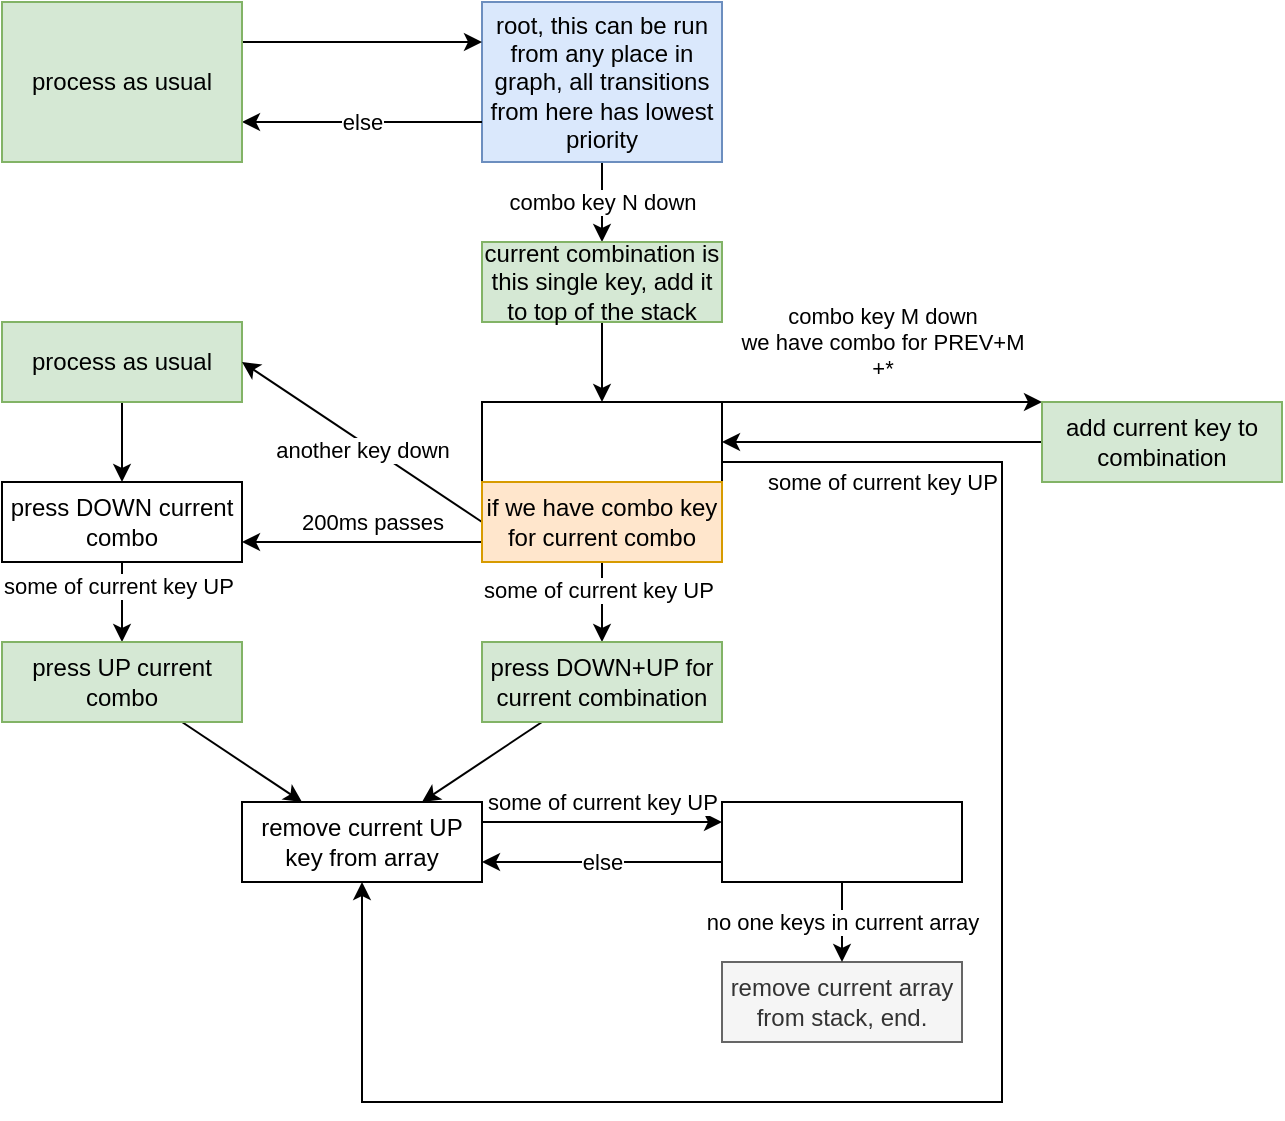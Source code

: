 <mxfile version="13.7.3" type="github">
  <diagram id="I-GsIGOzujkdGy-dldfp" name="Page-1">
    <mxGraphModel dx="-39" dy="1140" grid="1" gridSize="10" guides="1" tooltips="1" connect="1" arrows="1" fold="1" page="1" pageScale="1" pageWidth="850" pageHeight="1100" math="0" shadow="0">
      <root>
        <mxCell id="0" />
        <mxCell id="1" parent="0" />
        <mxCell id="3cy7uIy2D0ZZn0zKqhlk-1" value="&lt;div&gt;combo key N down&lt;/div&gt;" style="rounded=0;orthogonalLoop=1;jettySize=auto;html=1;" edge="1" parent="1" source="9FikOTbZSqQ_IjJCwpM8-122" target="9FikOTbZSqQ_IjJCwpM8-132">
          <mxGeometry relative="1" as="geometry">
            <mxPoint x="1420" y="280" as="targetPoint" />
          </mxGeometry>
        </mxCell>
        <mxCell id="9FikOTbZSqQ_IjJCwpM8-122" value="root, this can be run from any place in graph, all transitions from here has lowest priority" style="rounded=0;whiteSpace=wrap;html=1;fillColor=#dae8fc;strokeColor=#6c8ebf;" parent="1" vertex="1">
          <mxGeometry x="1360" y="40" width="120" height="80" as="geometry" />
        </mxCell>
        <mxCell id="9FikOTbZSqQ_IjJCwpM8-123" value="remove current array from stack, end." style="rounded=0;whiteSpace=wrap;html=1;fillColor=#f5f5f5;strokeColor=#666666;fontColor=#333333;" parent="1" vertex="1">
          <mxGeometry x="1480" y="520" width="120" height="40" as="geometry" />
        </mxCell>
        <mxCell id="3cy7uIy2D0ZZn0zKqhlk-67" style="edgeStyle=orthogonalEdgeStyle;rounded=0;orthogonalLoop=1;jettySize=auto;html=1;" edge="1" parent="1" source="9FikOTbZSqQ_IjJCwpM8-124" target="9FikOTbZSqQ_IjJCwpM8-125">
          <mxGeometry relative="1" as="geometry">
            <Array as="points">
              <mxPoint x="1620" y="270" />
              <mxPoint x="1620" y="590" />
              <mxPoint x="1300" y="590" />
            </Array>
          </mxGeometry>
        </mxCell>
        <mxCell id="3cy7uIy2D0ZZn0zKqhlk-68" value="some of current key UP" style="edgeLabel;html=1;align=center;verticalAlign=middle;resizable=0;points=[];" vertex="1" connectable="0" parent="3cy7uIy2D0ZZn0zKqhlk-67">
          <mxGeometry x="-0.685" y="-50" relative="1" as="geometry">
            <mxPoint x="-10" y="10" as="offset" />
          </mxGeometry>
        </mxCell>
        <mxCell id="9FikOTbZSqQ_IjJCwpM8-124" value="" style="rounded=0;whiteSpace=wrap;html=1;" parent="1" vertex="1">
          <mxGeometry x="1360" y="240" width="120" height="40" as="geometry" />
        </mxCell>
        <mxCell id="3cy7uIy2D0ZZn0zKqhlk-58" style="edgeStyle=none;rounded=0;orthogonalLoop=1;jettySize=auto;html=1;entryX=0;entryY=0.25;entryDx=0;entryDy=0;exitX=1;exitY=0.25;exitDx=0;exitDy=0;" edge="1" parent="1" source="9FikOTbZSqQ_IjJCwpM8-125" target="9FikOTbZSqQ_IjJCwpM8-126">
          <mxGeometry relative="1" as="geometry" />
        </mxCell>
        <mxCell id="3cy7uIy2D0ZZn0zKqhlk-59" value="some of current key UP" style="edgeLabel;html=1;align=center;verticalAlign=middle;resizable=0;points=[];" vertex="1" connectable="0" parent="3cy7uIy2D0ZZn0zKqhlk-58">
          <mxGeometry x="-0.467" y="-3" relative="1" as="geometry">
            <mxPoint x="28" y="-13" as="offset" />
          </mxGeometry>
        </mxCell>
        <mxCell id="9FikOTbZSqQ_IjJCwpM8-125" value="remove current UP key from array" style="rounded=0;whiteSpace=wrap;html=1;" parent="1" vertex="1">
          <mxGeometry x="1240" y="440" width="120" height="40" as="geometry" />
        </mxCell>
        <mxCell id="3cy7uIy2D0ZZn0zKqhlk-60" style="edgeStyle=none;rounded=0;orthogonalLoop=1;jettySize=auto;html=1;exitX=0;exitY=0.75;exitDx=0;exitDy=0;entryX=1;entryY=0.75;entryDx=0;entryDy=0;" edge="1" parent="1" source="9FikOTbZSqQ_IjJCwpM8-126" target="9FikOTbZSqQ_IjJCwpM8-125">
          <mxGeometry relative="1" as="geometry" />
        </mxCell>
        <mxCell id="3cy7uIy2D0ZZn0zKqhlk-61" value="else" style="edgeLabel;html=1;align=center;verticalAlign=middle;resizable=0;points=[];" vertex="1" connectable="0" parent="3cy7uIy2D0ZZn0zKqhlk-60">
          <mxGeometry x="0.317" y="1" relative="1" as="geometry">
            <mxPoint x="19" y="-1" as="offset" />
          </mxGeometry>
        </mxCell>
        <mxCell id="3cy7uIy2D0ZZn0zKqhlk-62" value="no one keys in current array" style="edgeStyle=none;rounded=0;orthogonalLoop=1;jettySize=auto;html=1;" edge="1" parent="1" source="9FikOTbZSqQ_IjJCwpM8-126" target="9FikOTbZSqQ_IjJCwpM8-123">
          <mxGeometry relative="1" as="geometry" />
        </mxCell>
        <mxCell id="9FikOTbZSqQ_IjJCwpM8-126" value="" style="rounded=0;whiteSpace=wrap;html=1;" parent="1" vertex="1">
          <mxGeometry x="1480" y="440" width="120" height="40" as="geometry" />
        </mxCell>
        <mxCell id="3cy7uIy2D0ZZn0zKqhlk-63" style="edgeStyle=none;rounded=0;orthogonalLoop=1;jettySize=auto;html=1;" edge="1" parent="1" source="9FikOTbZSqQ_IjJCwpM8-132" target="9FikOTbZSqQ_IjJCwpM8-124">
          <mxGeometry relative="1" as="geometry" />
        </mxCell>
        <mxCell id="9FikOTbZSqQ_IjJCwpM8-132" value="current combination is this single key, add it to top of the stack" style="rounded=0;whiteSpace=wrap;html=1;fillColor=#d5e8d4;strokeColor=#82b366;" parent="1" vertex="1">
          <mxGeometry x="1360" y="160" width="120" height="40" as="geometry" />
        </mxCell>
        <mxCell id="3cy7uIy2D0ZZn0zKqhlk-65" style="edgeStyle=none;rounded=0;orthogonalLoop=1;jettySize=auto;html=1;" edge="1" parent="1" source="9FikOTbZSqQ_IjJCwpM8-134" target="3cy7uIy2D0ZZn0zKqhlk-14">
          <mxGeometry relative="1" as="geometry" />
        </mxCell>
        <mxCell id="9FikOTbZSqQ_IjJCwpM8-134" value="process as usual" style="rounded=0;whiteSpace=wrap;html=1;fillColor=#d5e8d4;strokeColor=#82b366;" parent="1" vertex="1">
          <mxGeometry x="1120" y="200" width="120" height="40" as="geometry" />
        </mxCell>
        <mxCell id="3cy7uIy2D0ZZn0zKqhlk-2" style="edgeStyle=none;rounded=0;orthogonalLoop=1;jettySize=auto;html=1;entryX=1;entryY=0.5;entryDx=0;entryDy=0;exitX=0;exitY=0.5;exitDx=0;exitDy=0;" edge="1" parent="1" source="3cy7uIy2D0ZZn0zKqhlk-10" target="9FikOTbZSqQ_IjJCwpM8-134">
          <mxGeometry relative="1" as="geometry" />
        </mxCell>
        <mxCell id="3cy7uIy2D0ZZn0zKqhlk-3" value="another key down" style="edgeLabel;html=1;align=center;verticalAlign=middle;resizable=0;points=[];" vertex="1" connectable="0" parent="3cy7uIy2D0ZZn0zKqhlk-2">
          <mxGeometry x="-0.347" y="2" relative="1" as="geometry">
            <mxPoint x="-19.6" y="-12.2" as="offset" />
          </mxGeometry>
        </mxCell>
        <mxCell id="3cy7uIy2D0ZZn0zKqhlk-4" style="edgeStyle=none;rounded=0;orthogonalLoop=1;jettySize=auto;html=1;" edge="1" parent="1" source="3cy7uIy2D0ZZn0zKqhlk-10" target="3cy7uIy2D0ZZn0zKqhlk-12">
          <mxGeometry relative="1" as="geometry" />
        </mxCell>
        <mxCell id="3cy7uIy2D0ZZn0zKqhlk-5" value="some of current key UP" style="edgeLabel;html=1;align=center;verticalAlign=middle;resizable=0;points=[];" vertex="1" connectable="0" parent="3cy7uIy2D0ZZn0zKqhlk-4">
          <mxGeometry x="-0.327" y="-2" relative="1" as="geometry">
            <mxPoint as="offset" />
          </mxGeometry>
        </mxCell>
        <mxCell id="3cy7uIy2D0ZZn0zKqhlk-6" value="" style="edgeStyle=none;rounded=0;orthogonalLoop=1;jettySize=auto;html=1;exitX=1;exitY=0;exitDx=0;exitDy=0;entryX=0;entryY=0;entryDx=0;entryDy=0;" edge="1" parent="1" source="9FikOTbZSqQ_IjJCwpM8-124" target="3cy7uIy2D0ZZn0zKqhlk-19">
          <mxGeometry relative="1" as="geometry">
            <mxPoint x="1477.596" y="396.98" as="targetPoint" />
            <mxPoint x="1431.667" y="355.98" as="sourcePoint" />
          </mxGeometry>
        </mxCell>
        <mxCell id="3cy7uIy2D0ZZn0zKqhlk-7" value="&lt;div&gt;combo key M down&lt;div&gt;we have combo for PREV+M&lt;/div&gt;&lt;/div&gt;+*" style="edgeLabel;html=1;align=center;verticalAlign=middle;resizable=0;points=[];" vertex="1" connectable="0" parent="3cy7uIy2D0ZZn0zKqhlk-6">
          <mxGeometry x="-0.343" relative="1" as="geometry">
            <mxPoint x="27" y="-30" as="offset" />
          </mxGeometry>
        </mxCell>
        <mxCell id="3cy7uIy2D0ZZn0zKqhlk-8" style="edgeStyle=none;rounded=0;orthogonalLoop=1;jettySize=auto;html=1;entryX=1;entryY=0.75;entryDx=0;entryDy=0;exitX=0;exitY=0.75;exitDx=0;exitDy=0;" edge="1" parent="1" source="3cy7uIy2D0ZZn0zKqhlk-10" target="3cy7uIy2D0ZZn0zKqhlk-14">
          <mxGeometry relative="1" as="geometry">
            <mxPoint x="1280" y="404.399" as="sourcePoint" />
            <mxPoint x="1030" y="476.98" as="targetPoint" />
          </mxGeometry>
        </mxCell>
        <mxCell id="3cy7uIy2D0ZZn0zKqhlk-9" value="200ms passes" style="edgeLabel;html=1;align=center;verticalAlign=middle;resizable=0;points=[];" vertex="1" connectable="0" parent="3cy7uIy2D0ZZn0zKqhlk-8">
          <mxGeometry x="-0.262" y="1" relative="1" as="geometry">
            <mxPoint x="-11" y="-11" as="offset" />
          </mxGeometry>
        </mxCell>
        <mxCell id="3cy7uIy2D0ZZn0zKqhlk-10" value="if we have combo key for current combo" style="rounded=0;whiteSpace=wrap;html=1;fillColor=#ffe6cc;strokeColor=#d79b00;" vertex="1" parent="1">
          <mxGeometry x="1360" y="280" width="120" height="40" as="geometry" />
        </mxCell>
        <mxCell id="3cy7uIy2D0ZZn0zKqhlk-57" style="edgeStyle=none;rounded=0;orthogonalLoop=1;jettySize=auto;html=1;" edge="1" parent="1" source="3cy7uIy2D0ZZn0zKqhlk-12" target="9FikOTbZSqQ_IjJCwpM8-125">
          <mxGeometry relative="1" as="geometry" />
        </mxCell>
        <mxCell id="3cy7uIy2D0ZZn0zKqhlk-12" value="press DOWN+UP for current combination" style="rounded=0;whiteSpace=wrap;html=1;fillColor=#d5e8d4;strokeColor=#82b366;" vertex="1" parent="1">
          <mxGeometry x="1360" y="360" width="120" height="40" as="geometry" />
        </mxCell>
        <mxCell id="3cy7uIy2D0ZZn0zKqhlk-14" value="&lt;div&gt;press DOWN current combo&lt;/div&gt;" style="rounded=0;whiteSpace=wrap;html=1;" vertex="1" parent="1">
          <mxGeometry x="1120" y="280" width="120" height="40" as="geometry" />
        </mxCell>
        <mxCell id="3cy7uIy2D0ZZn0zKqhlk-56" style="edgeStyle=none;rounded=0;orthogonalLoop=1;jettySize=auto;html=1;exitX=0;exitY=0.5;exitDx=0;exitDy=0;entryX=1;entryY=0.5;entryDx=0;entryDy=0;" edge="1" parent="1" source="3cy7uIy2D0ZZn0zKqhlk-19" target="9FikOTbZSqQ_IjJCwpM8-124">
          <mxGeometry relative="1" as="geometry" />
        </mxCell>
        <mxCell id="3cy7uIy2D0ZZn0zKqhlk-19" value="add current key to combination" style="rounded=0;whiteSpace=wrap;html=1;fillColor=#d5e8d4;strokeColor=#82b366;" vertex="1" parent="1">
          <mxGeometry x="1640" y="240" width="120" height="40" as="geometry" />
        </mxCell>
        <mxCell id="3cy7uIy2D0ZZn0zKqhlk-22" style="edgeStyle=none;rounded=0;orthogonalLoop=1;jettySize=auto;html=1;" edge="1" parent="1" source="3cy7uIy2D0ZZn0zKqhlk-14" target="3cy7uIy2D0ZZn0zKqhlk-26">
          <mxGeometry relative="1" as="geometry">
            <mxPoint x="1130" y="436.98" as="sourcePoint" />
          </mxGeometry>
        </mxCell>
        <mxCell id="3cy7uIy2D0ZZn0zKqhlk-23" value="some of current key UP" style="edgeLabel;html=1;align=center;verticalAlign=middle;resizable=0;points=[];" vertex="1" connectable="0" parent="3cy7uIy2D0ZZn0zKqhlk-22">
          <mxGeometry x="-0.4" y="-2" relative="1" as="geometry">
            <mxPoint as="offset" />
          </mxGeometry>
        </mxCell>
        <mxCell id="3cy7uIy2D0ZZn0zKqhlk-64" style="edgeStyle=none;rounded=0;orthogonalLoop=1;jettySize=auto;html=1;" edge="1" parent="1" source="3cy7uIy2D0ZZn0zKqhlk-26" target="9FikOTbZSqQ_IjJCwpM8-125">
          <mxGeometry relative="1" as="geometry" />
        </mxCell>
        <mxCell id="3cy7uIy2D0ZZn0zKqhlk-26" value="press UP current combo" style="rounded=0;whiteSpace=wrap;html=1;fillColor=#d5e8d4;strokeColor=#82b366;" vertex="1" parent="1">
          <mxGeometry x="1120" y="360" width="120" height="40" as="geometry" />
        </mxCell>
        <mxCell id="3cy7uIy2D0ZZn0zKqhlk-53" value="else" style="edgeStyle=none;rounded=0;orthogonalLoop=1;jettySize=auto;html=1;exitX=0;exitY=0.75;exitDx=0;exitDy=0;entryX=1;entryY=0.75;entryDx=0;entryDy=0;" edge="1" parent="1" target="3cy7uIy2D0ZZn0zKqhlk-55" source="9FikOTbZSqQ_IjJCwpM8-122">
          <mxGeometry relative="1" as="geometry">
            <mxPoint x="1360" y="110" as="sourcePoint" />
          </mxGeometry>
        </mxCell>
        <mxCell id="3cy7uIy2D0ZZn0zKqhlk-54" style="edgeStyle=none;rounded=0;orthogonalLoop=1;jettySize=auto;html=1;exitX=1;exitY=0.25;exitDx=0;exitDy=0;entryX=0;entryY=0.25;entryDx=0;entryDy=0;" edge="1" parent="1" source="3cy7uIy2D0ZZn0zKqhlk-55" target="9FikOTbZSqQ_IjJCwpM8-122">
          <mxGeometry relative="1" as="geometry">
            <mxPoint x="1360" y="90" as="targetPoint" />
          </mxGeometry>
        </mxCell>
        <mxCell id="3cy7uIy2D0ZZn0zKqhlk-55" value="process as usual" style="rounded=0;whiteSpace=wrap;html=1;fillColor=#d5e8d4;strokeColor=#82b366;" vertex="1" parent="1">
          <mxGeometry x="1120" y="40" width="120" height="80" as="geometry" />
        </mxCell>
      </root>
    </mxGraphModel>
  </diagram>
</mxfile>

